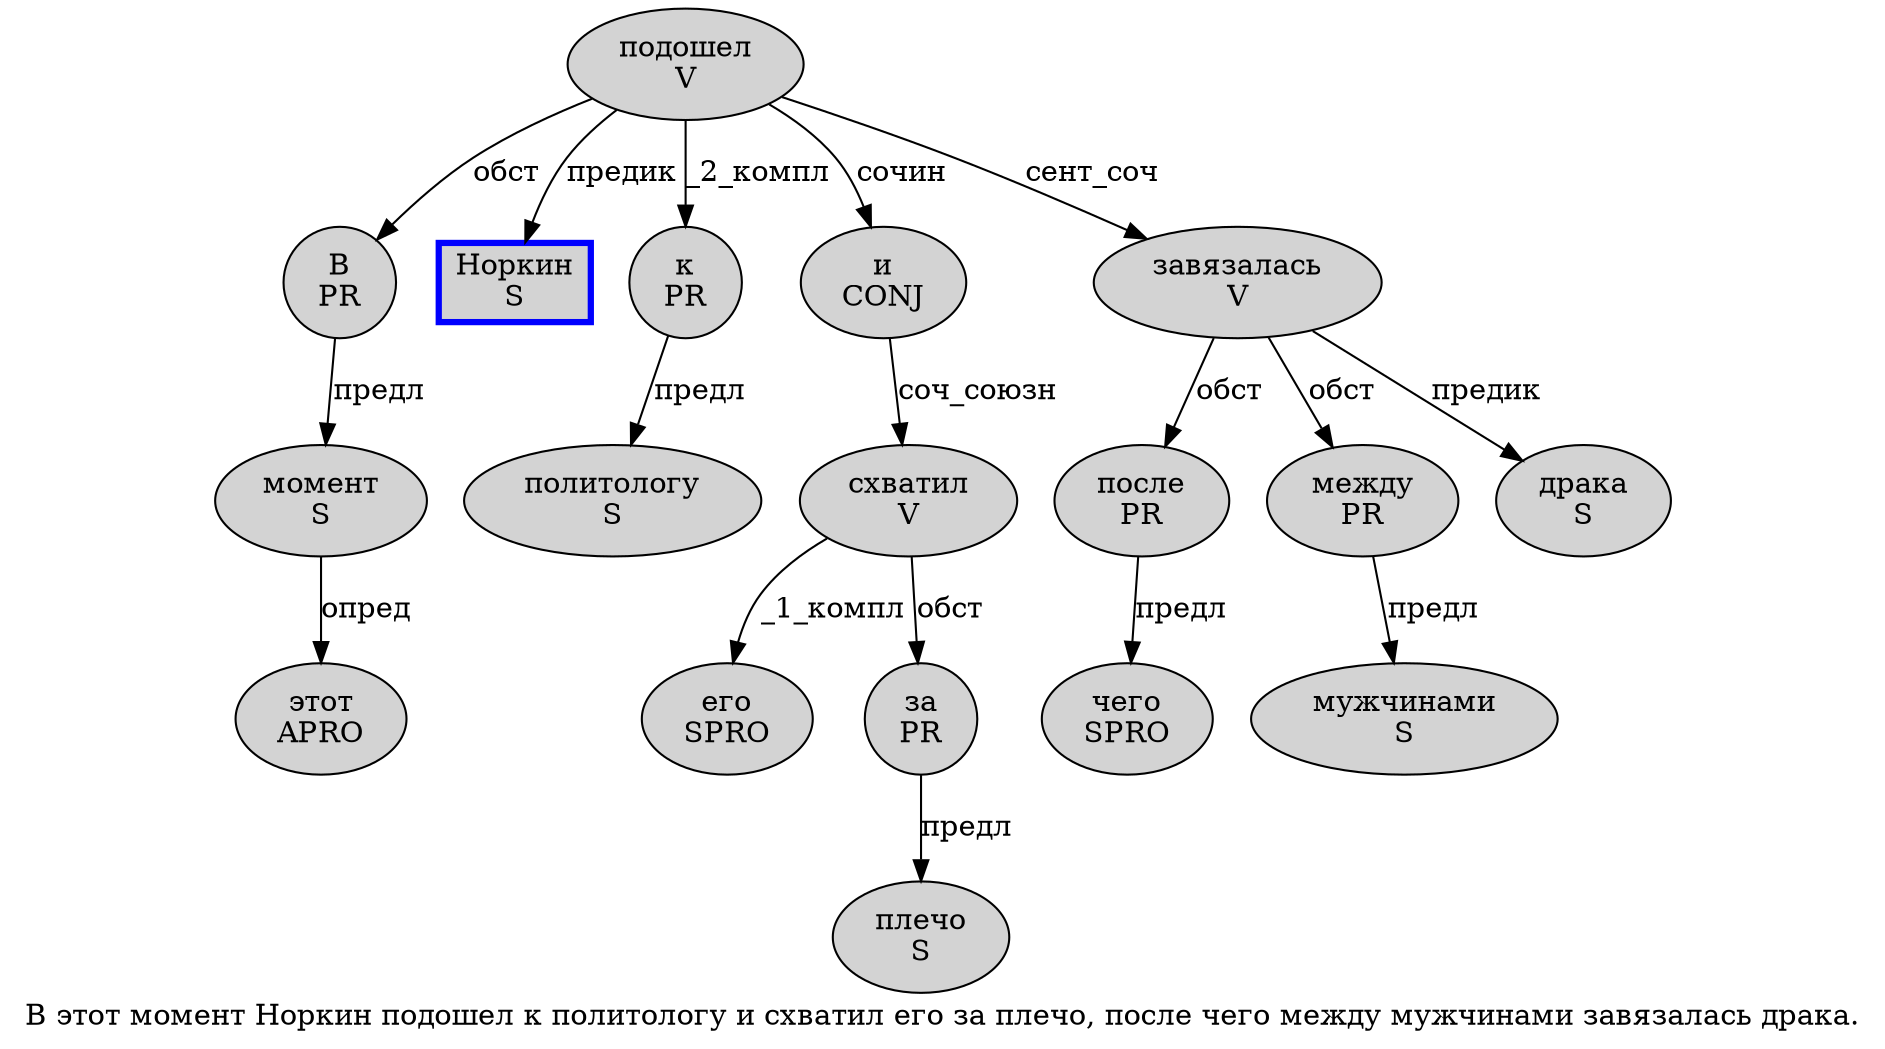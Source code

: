 digraph SENTENCE_821 {
	graph [label="В этот момент Норкин подошел к политологу и схватил его за плечо, после чего между мужчинами завязалась драка."]
	node [style=filled]
		0 [label="В
PR" color="" fillcolor=lightgray penwidth=1 shape=ellipse]
		1 [label="этот
APRO" color="" fillcolor=lightgray penwidth=1 shape=ellipse]
		2 [label="момент
S" color="" fillcolor=lightgray penwidth=1 shape=ellipse]
		3 [label="Норкин
S" color=blue fillcolor=lightgray penwidth=3 shape=box]
		4 [label="подошел
V" color="" fillcolor=lightgray penwidth=1 shape=ellipse]
		5 [label="к
PR" color="" fillcolor=lightgray penwidth=1 shape=ellipse]
		6 [label="политологу
S" color="" fillcolor=lightgray penwidth=1 shape=ellipse]
		7 [label="и
CONJ" color="" fillcolor=lightgray penwidth=1 shape=ellipse]
		8 [label="схватил
V" color="" fillcolor=lightgray penwidth=1 shape=ellipse]
		9 [label="его
SPRO" color="" fillcolor=lightgray penwidth=1 shape=ellipse]
		10 [label="за
PR" color="" fillcolor=lightgray penwidth=1 shape=ellipse]
		11 [label="плечо
S" color="" fillcolor=lightgray penwidth=1 shape=ellipse]
		13 [label="после
PR" color="" fillcolor=lightgray penwidth=1 shape=ellipse]
		14 [label="чего
SPRO" color="" fillcolor=lightgray penwidth=1 shape=ellipse]
		15 [label="между
PR" color="" fillcolor=lightgray penwidth=1 shape=ellipse]
		16 [label="мужчинами
S" color="" fillcolor=lightgray penwidth=1 shape=ellipse]
		17 [label="завязалась
V" color="" fillcolor=lightgray penwidth=1 shape=ellipse]
		18 [label="драка
S" color="" fillcolor=lightgray penwidth=1 shape=ellipse]
			2 -> 1 [label="опред"]
			7 -> 8 [label="соч_союзн"]
			15 -> 16 [label="предл"]
			17 -> 13 [label="обст"]
			17 -> 15 [label="обст"]
			17 -> 18 [label="предик"]
			4 -> 0 [label="обст"]
			4 -> 3 [label="предик"]
			4 -> 5 [label="_2_компл"]
			4 -> 7 [label="сочин"]
			4 -> 17 [label="сент_соч"]
			13 -> 14 [label="предл"]
			5 -> 6 [label="предл"]
			0 -> 2 [label="предл"]
			10 -> 11 [label="предл"]
			8 -> 9 [label="_1_компл"]
			8 -> 10 [label="обст"]
}